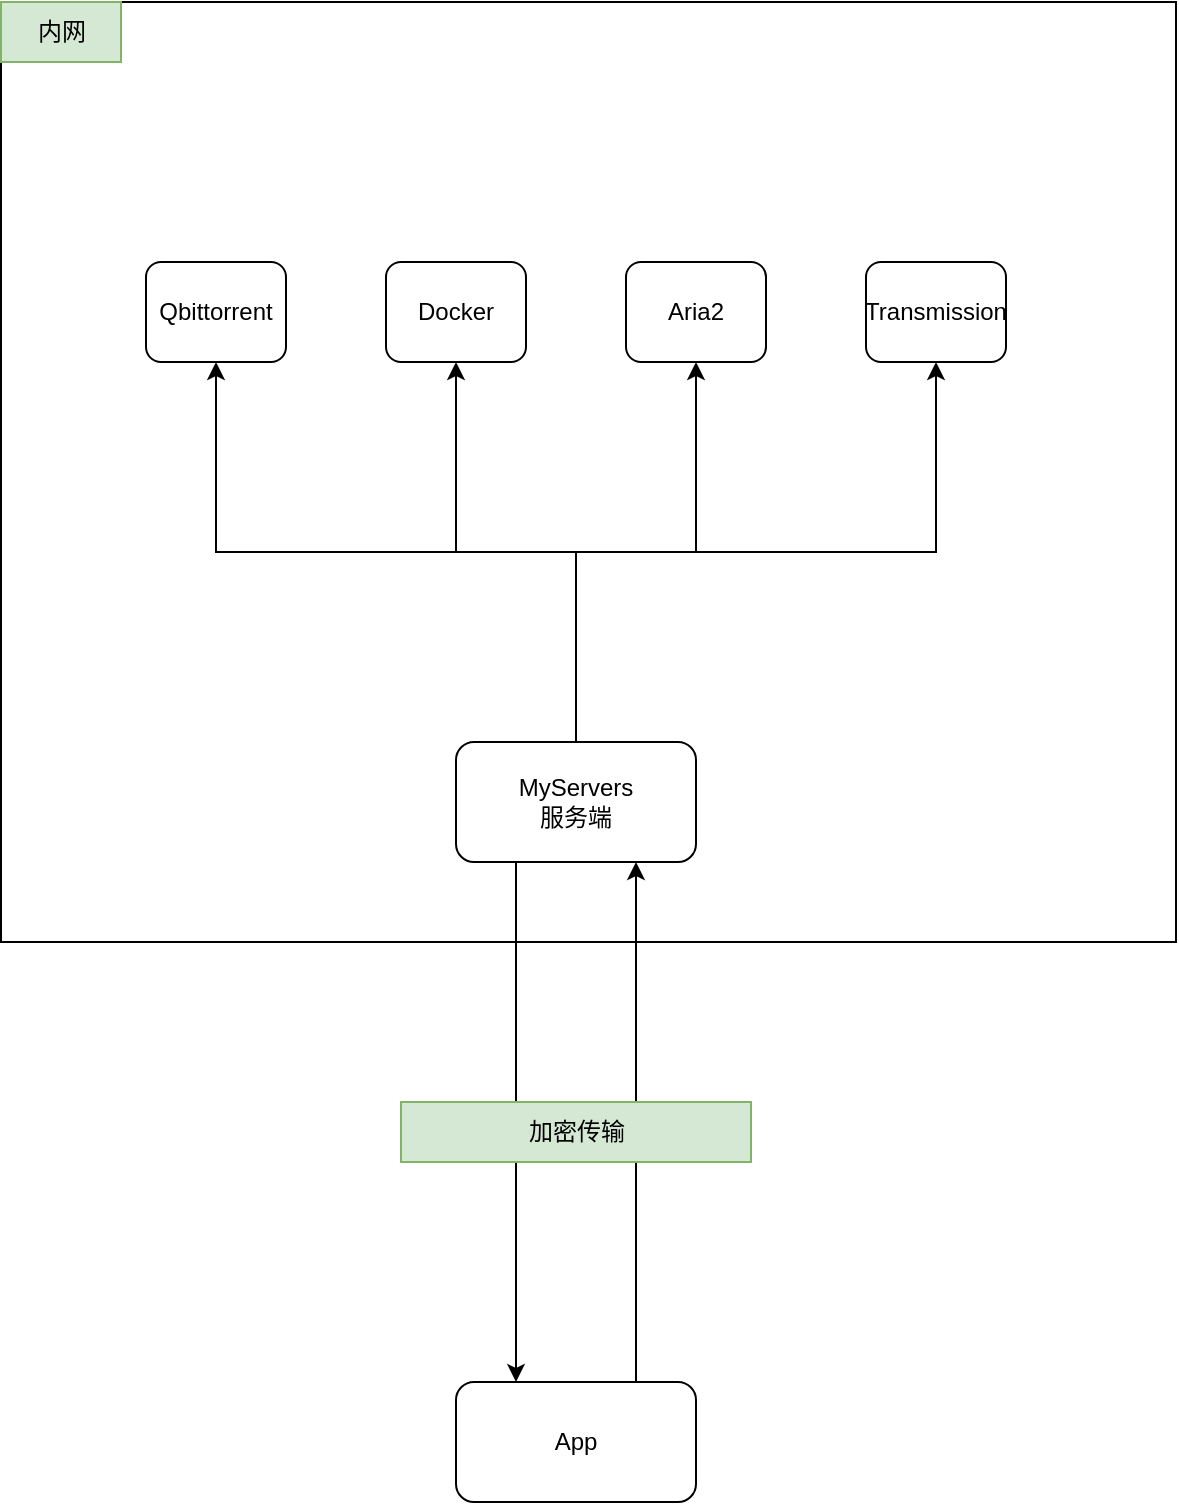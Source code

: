 <mxfile version="22.1.3" type="github">
  <diagram name="第 1 页" id="0J95AYAEyh2etBmY4kA0">
    <mxGraphModel dx="2074" dy="1187" grid="1" gridSize="10" guides="1" tooltips="1" connect="1" arrows="1" fold="1" page="1" pageScale="1" pageWidth="827" pageHeight="1169" math="0" shadow="0">
      <root>
        <mxCell id="0" />
        <mxCell id="1" parent="0" />
        <mxCell id="eKYV_cTzxE7bns25VUIC-18" value="" style="rounded=0;whiteSpace=wrap;html=1;" vertex="1" parent="1">
          <mxGeometry x="152.5" y="120" width="587.5" height="470" as="geometry" />
        </mxCell>
        <mxCell id="eKYV_cTzxE7bns25VUIC-5" style="edgeStyle=orthogonalEdgeStyle;rounded=0;orthogonalLoop=1;jettySize=auto;html=1;exitX=0.75;exitY=0;exitDx=0;exitDy=0;entryX=0.75;entryY=1;entryDx=0;entryDy=0;" edge="1" parent="1" source="eKYV_cTzxE7bns25VUIC-1" target="eKYV_cTzxE7bns25VUIC-2">
          <mxGeometry relative="1" as="geometry" />
        </mxCell>
        <mxCell id="eKYV_cTzxE7bns25VUIC-1" value="App" style="rounded=1;whiteSpace=wrap;html=1;" vertex="1" parent="1">
          <mxGeometry x="380" y="810" width="120" height="60" as="geometry" />
        </mxCell>
        <mxCell id="eKYV_cTzxE7bns25VUIC-4" style="edgeStyle=orthogonalEdgeStyle;rounded=0;orthogonalLoop=1;jettySize=auto;html=1;exitX=0.25;exitY=1;exitDx=0;exitDy=0;entryX=0.25;entryY=0;entryDx=0;entryDy=0;" edge="1" parent="1" source="eKYV_cTzxE7bns25VUIC-2" target="eKYV_cTzxE7bns25VUIC-1">
          <mxGeometry relative="1" as="geometry" />
        </mxCell>
        <mxCell id="eKYV_cTzxE7bns25VUIC-14" style="edgeStyle=orthogonalEdgeStyle;rounded=0;orthogonalLoop=1;jettySize=auto;html=1;exitX=0.5;exitY=0;exitDx=0;exitDy=0;entryX=0.5;entryY=1;entryDx=0;entryDy=0;" edge="1" parent="1" source="eKYV_cTzxE7bns25VUIC-2" target="eKYV_cTzxE7bns25VUIC-8">
          <mxGeometry relative="1" as="geometry" />
        </mxCell>
        <mxCell id="eKYV_cTzxE7bns25VUIC-15" style="edgeStyle=orthogonalEdgeStyle;rounded=0;orthogonalLoop=1;jettySize=auto;html=1;exitX=0.5;exitY=0;exitDx=0;exitDy=0;entryX=0.5;entryY=1;entryDx=0;entryDy=0;" edge="1" parent="1" source="eKYV_cTzxE7bns25VUIC-2" target="eKYV_cTzxE7bns25VUIC-11">
          <mxGeometry relative="1" as="geometry" />
        </mxCell>
        <mxCell id="eKYV_cTzxE7bns25VUIC-16" style="edgeStyle=orthogonalEdgeStyle;rounded=0;orthogonalLoop=1;jettySize=auto;html=1;exitX=0.5;exitY=0;exitDx=0;exitDy=0;entryX=0.5;entryY=1;entryDx=0;entryDy=0;" edge="1" parent="1" source="eKYV_cTzxE7bns25VUIC-2" target="eKYV_cTzxE7bns25VUIC-12">
          <mxGeometry relative="1" as="geometry" />
        </mxCell>
        <mxCell id="eKYV_cTzxE7bns25VUIC-17" style="edgeStyle=orthogonalEdgeStyle;rounded=0;orthogonalLoop=1;jettySize=auto;html=1;exitX=0.5;exitY=0;exitDx=0;exitDy=0;entryX=0.5;entryY=1;entryDx=0;entryDy=0;" edge="1" parent="1" source="eKYV_cTzxE7bns25VUIC-2" target="eKYV_cTzxE7bns25VUIC-13">
          <mxGeometry relative="1" as="geometry" />
        </mxCell>
        <mxCell id="eKYV_cTzxE7bns25VUIC-2" value="MyServers&lt;br&gt;服务端" style="rounded=1;whiteSpace=wrap;html=1;" vertex="1" parent="1">
          <mxGeometry x="380" y="490" width="120" height="60" as="geometry" />
        </mxCell>
        <mxCell id="eKYV_cTzxE7bns25VUIC-6" value="加密传输" style="text;html=1;strokeColor=#82b366;fillColor=#d5e8d4;align=center;verticalAlign=middle;whiteSpace=wrap;rounded=0;" vertex="1" parent="1">
          <mxGeometry x="352.5" y="670" width="175" height="30" as="geometry" />
        </mxCell>
        <mxCell id="eKYV_cTzxE7bns25VUIC-8" value="Qbittorrent" style="rounded=1;whiteSpace=wrap;html=1;" vertex="1" parent="1">
          <mxGeometry x="225" y="250" width="70" height="50" as="geometry" />
        </mxCell>
        <mxCell id="eKYV_cTzxE7bns25VUIC-11" value="Docker" style="rounded=1;whiteSpace=wrap;html=1;" vertex="1" parent="1">
          <mxGeometry x="345" y="250" width="70" height="50" as="geometry" />
        </mxCell>
        <mxCell id="eKYV_cTzxE7bns25VUIC-12" value="Aria2" style="rounded=1;whiteSpace=wrap;html=1;" vertex="1" parent="1">
          <mxGeometry x="465" y="250" width="70" height="50" as="geometry" />
        </mxCell>
        <mxCell id="eKYV_cTzxE7bns25VUIC-13" value="Transmission" style="rounded=1;whiteSpace=wrap;html=1;" vertex="1" parent="1">
          <mxGeometry x="585" y="250" width="70" height="50" as="geometry" />
        </mxCell>
        <mxCell id="eKYV_cTzxE7bns25VUIC-19" value="内网" style="text;html=1;strokeColor=#82b366;fillColor=#d5e8d4;align=center;verticalAlign=middle;whiteSpace=wrap;rounded=0;" vertex="1" parent="1">
          <mxGeometry x="152.5" y="120" width="60" height="30" as="geometry" />
        </mxCell>
      </root>
    </mxGraphModel>
  </diagram>
</mxfile>
